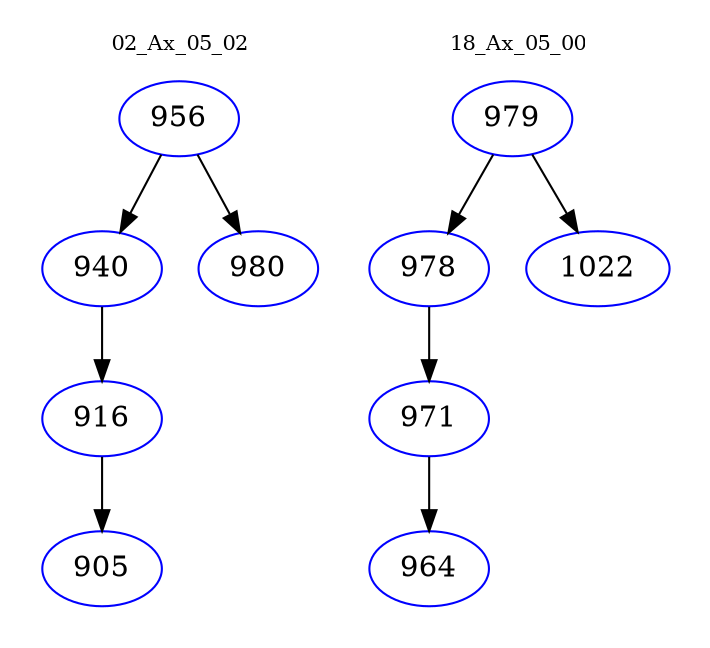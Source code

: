 digraph{
subgraph cluster_0 {
color = white
label = "02_Ax_05_02";
fontsize=10;
T0_956 [label="956", color="blue"]
T0_956 -> T0_940 [color="black"]
T0_940 [label="940", color="blue"]
T0_940 -> T0_916 [color="black"]
T0_916 [label="916", color="blue"]
T0_916 -> T0_905 [color="black"]
T0_905 [label="905", color="blue"]
T0_956 -> T0_980 [color="black"]
T0_980 [label="980", color="blue"]
}
subgraph cluster_1 {
color = white
label = "18_Ax_05_00";
fontsize=10;
T1_979 [label="979", color="blue"]
T1_979 -> T1_978 [color="black"]
T1_978 [label="978", color="blue"]
T1_978 -> T1_971 [color="black"]
T1_971 [label="971", color="blue"]
T1_971 -> T1_964 [color="black"]
T1_964 [label="964", color="blue"]
T1_979 -> T1_1022 [color="black"]
T1_1022 [label="1022", color="blue"]
}
}
